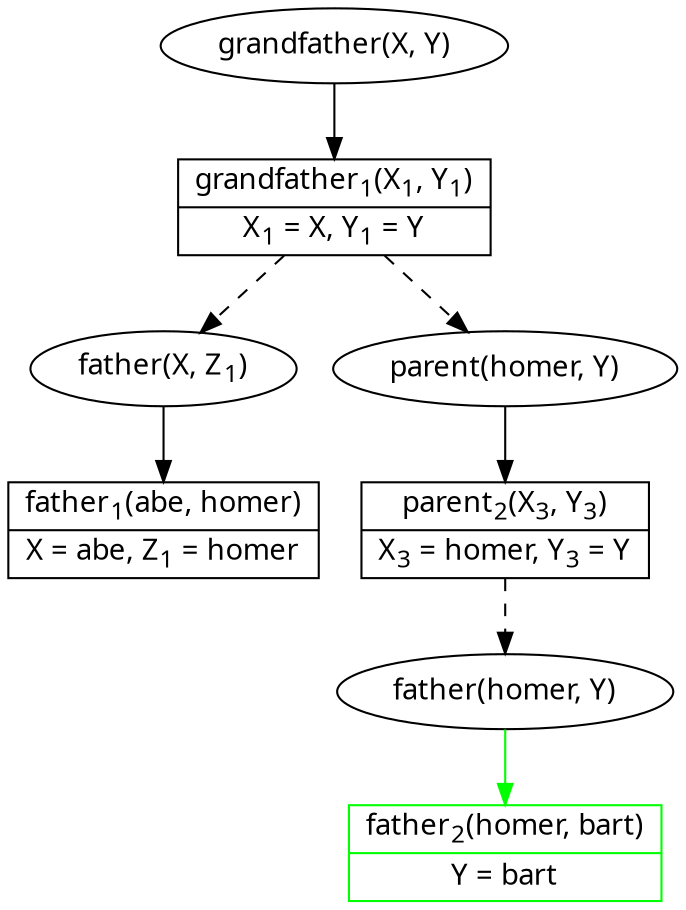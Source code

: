 digraph VIPER_visualization_root {
    node [fontname = "Fira Mono"];

    root [label = "grandfather(X, Y)"];
    root_success [
        // enables having multiple boxes inside a node
        shape = record,
        // using < and > instead of quotes for delimiting a label makes it possible to use (a subset of) HTML in it
        // { A | B } makes A and B be in two separate boxes stacked on top of each other
        label = <{grandfather<sub>1</sub>(X<sub>1</sub>, Y<sub>1</sub>)|X<sub>1</sub> = X, Y<sub>1</sub> = Y}>
    ];
    subgoal1 [label = <father(X, Z<sub>1</sub>)>];
    subgoal2 [label = <parent(homer, Y)>];
    subgoal1_success [
        shape = record,
        label = <{father<sub>1</sub>(abe, homer)|X = abe, Z<sub>1</sub> = homer}>
    ];
    subgoal2_success [
        shape = record,
        label = <{parent<sub>2</sub>(X<sub>3</sub>, Y<sub>3</sub>)|X<sub>3</sub> = homer, Y<sub>3</sub> = Y}>
    ];
    subgoal2_success_father [
        label = <father(homer, Y)>
    ];
    father_success [
        shape = record,
        color = green,
        label = <{father<sub>2</sub>(homer, bart)|Y = bart}>
    ];

    // this ensures that subgoal1 is always left of subgoal2
    // and that they are always on the same level
    // try commenting the rank = same line and see what happens
    {rank = same; subgoal1; subgoal2}
    subgoal1 -> subgoal2 [style = invis];

    root -> root_success;
    root_success -> subgoal1 [style = dashed];
    root_success -> subgoal2 [style = dashed];
    subgoal1 -> subgoal1_success;
    subgoal2 -> subgoal2_success;
    subgoal2_success -> subgoal2_success_father [style = dashed];
    subgoal2_success_father -> father_success [color = green];
}
